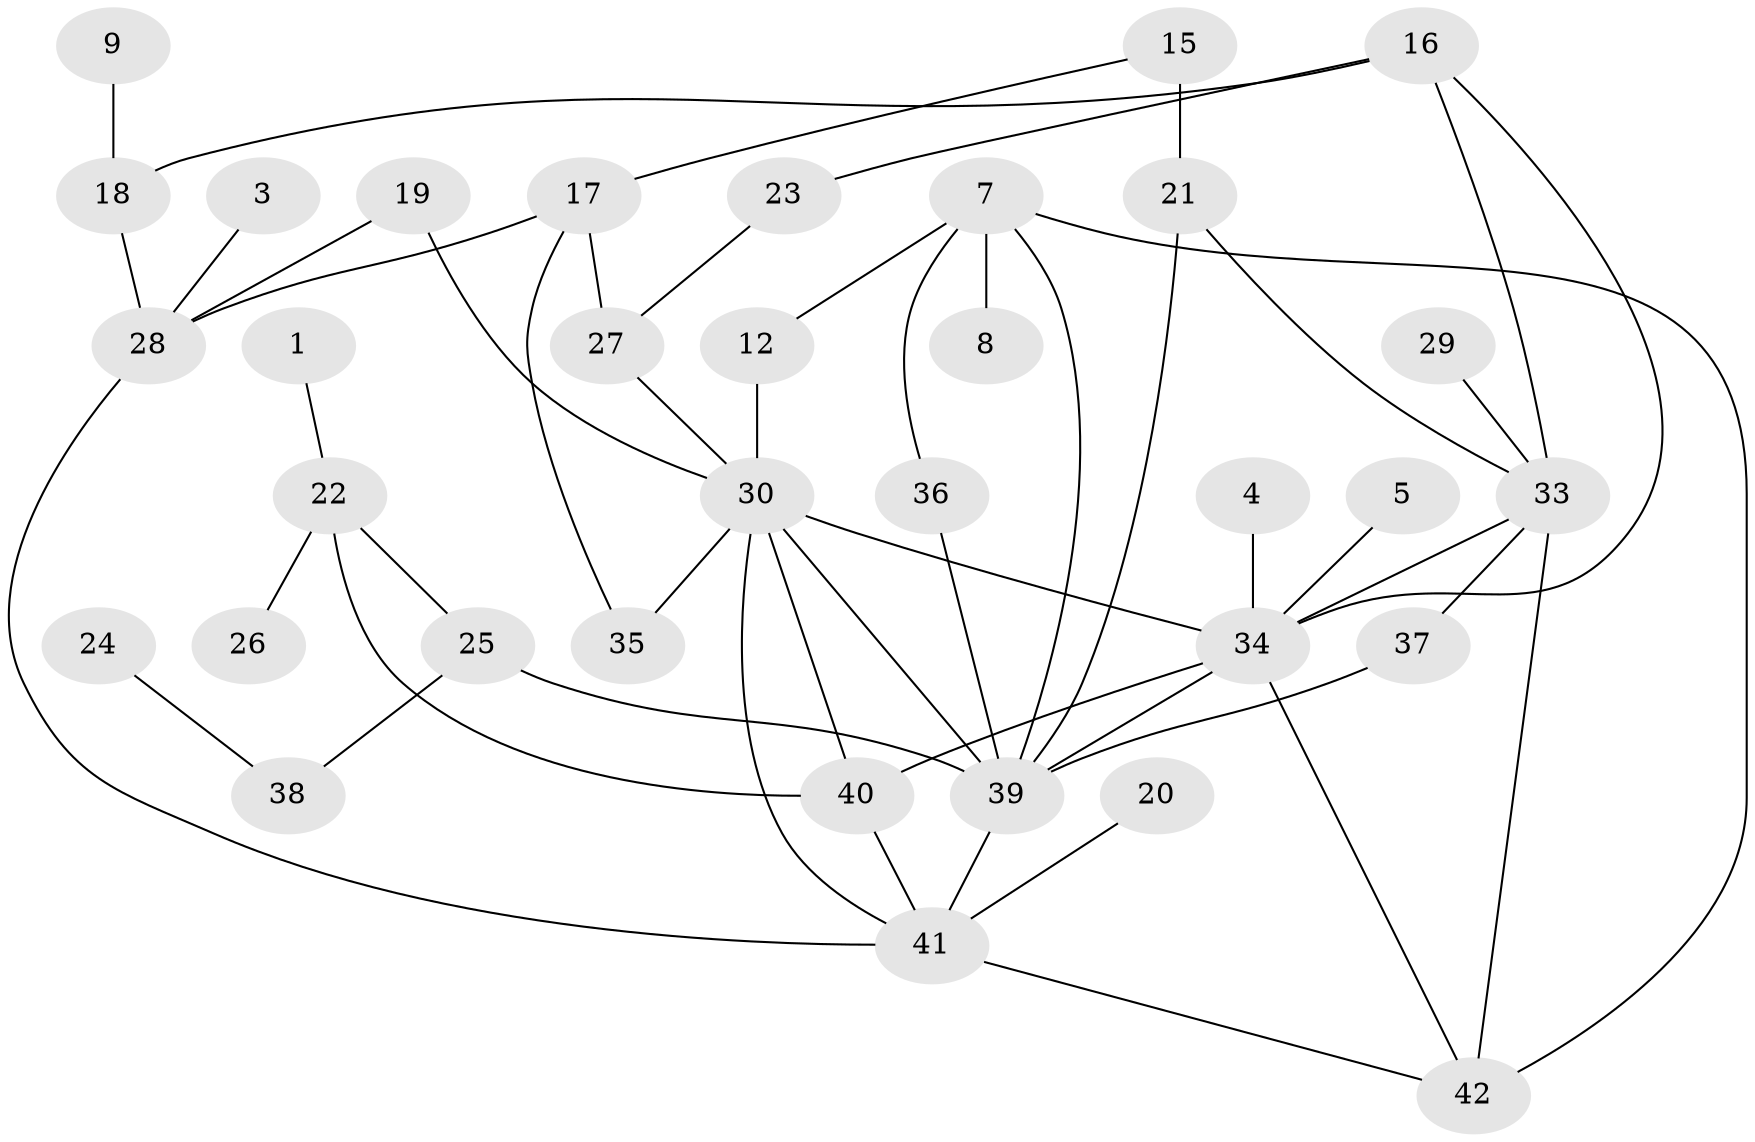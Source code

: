 // original degree distribution, {1: 0.27058823529411763, 0: 0.08235294117647059, 4: 0.1411764705882353, 3: 0.23529411764705882, 2: 0.21176470588235294, 6: 0.023529411764705882, 5: 0.023529411764705882, 7: 0.011764705882352941}
// Generated by graph-tools (version 1.1) at 2025/25/03/09/25 03:25:22]
// undirected, 34 vertices, 52 edges
graph export_dot {
graph [start="1"]
  node [color=gray90,style=filled];
  1;
  3;
  4;
  5;
  7;
  8;
  9;
  12;
  15;
  16;
  17;
  18;
  19;
  20;
  21;
  22;
  23;
  24;
  25;
  26;
  27;
  28;
  29;
  30;
  33;
  34;
  35;
  36;
  37;
  38;
  39;
  40;
  41;
  42;
  1 -- 22 [weight=1.0];
  3 -- 28 [weight=1.0];
  4 -- 34 [weight=1.0];
  5 -- 34 [weight=1.0];
  7 -- 8 [weight=1.0];
  7 -- 12 [weight=1.0];
  7 -- 36 [weight=1.0];
  7 -- 39 [weight=1.0];
  7 -- 42 [weight=1.0];
  9 -- 18 [weight=1.0];
  12 -- 30 [weight=1.0];
  15 -- 17 [weight=1.0];
  15 -- 21 [weight=2.0];
  16 -- 18 [weight=1.0];
  16 -- 23 [weight=1.0];
  16 -- 33 [weight=1.0];
  16 -- 34 [weight=1.0];
  17 -- 27 [weight=1.0];
  17 -- 28 [weight=1.0];
  17 -- 35 [weight=1.0];
  18 -- 28 [weight=1.0];
  19 -- 28 [weight=1.0];
  19 -- 30 [weight=1.0];
  20 -- 41 [weight=1.0];
  21 -- 33 [weight=1.0];
  21 -- 39 [weight=1.0];
  22 -- 25 [weight=1.0];
  22 -- 26 [weight=1.0];
  22 -- 40 [weight=1.0];
  23 -- 27 [weight=1.0];
  24 -- 38 [weight=1.0];
  25 -- 38 [weight=1.0];
  25 -- 39 [weight=3.0];
  27 -- 30 [weight=1.0];
  28 -- 41 [weight=1.0];
  29 -- 33 [weight=1.0];
  30 -- 34 [weight=2.0];
  30 -- 35 [weight=1.0];
  30 -- 39 [weight=1.0];
  30 -- 40 [weight=1.0];
  30 -- 41 [weight=1.0];
  33 -- 34 [weight=1.0];
  33 -- 37 [weight=1.0];
  33 -- 42 [weight=1.0];
  34 -- 39 [weight=1.0];
  34 -- 40 [weight=1.0];
  34 -- 42 [weight=1.0];
  36 -- 39 [weight=1.0];
  37 -- 39 [weight=1.0];
  39 -- 41 [weight=1.0];
  40 -- 41 [weight=1.0];
  41 -- 42 [weight=1.0];
}
